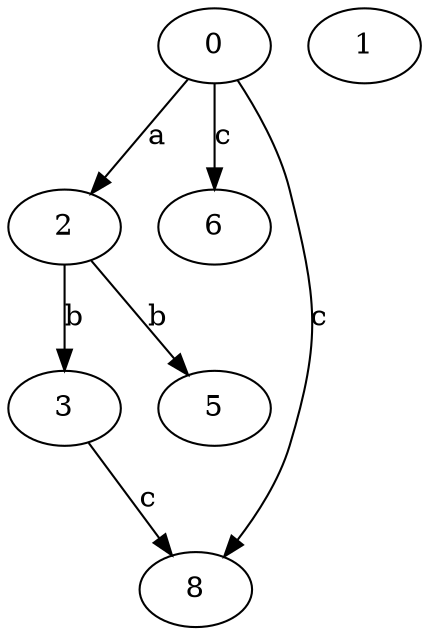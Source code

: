 strict digraph  {
0;
1;
2;
3;
5;
6;
8;
0 -> 2  [label=a];
0 -> 6  [label=c];
0 -> 8  [label=c];
2 -> 3  [label=b];
2 -> 5  [label=b];
3 -> 8  [label=c];
}
